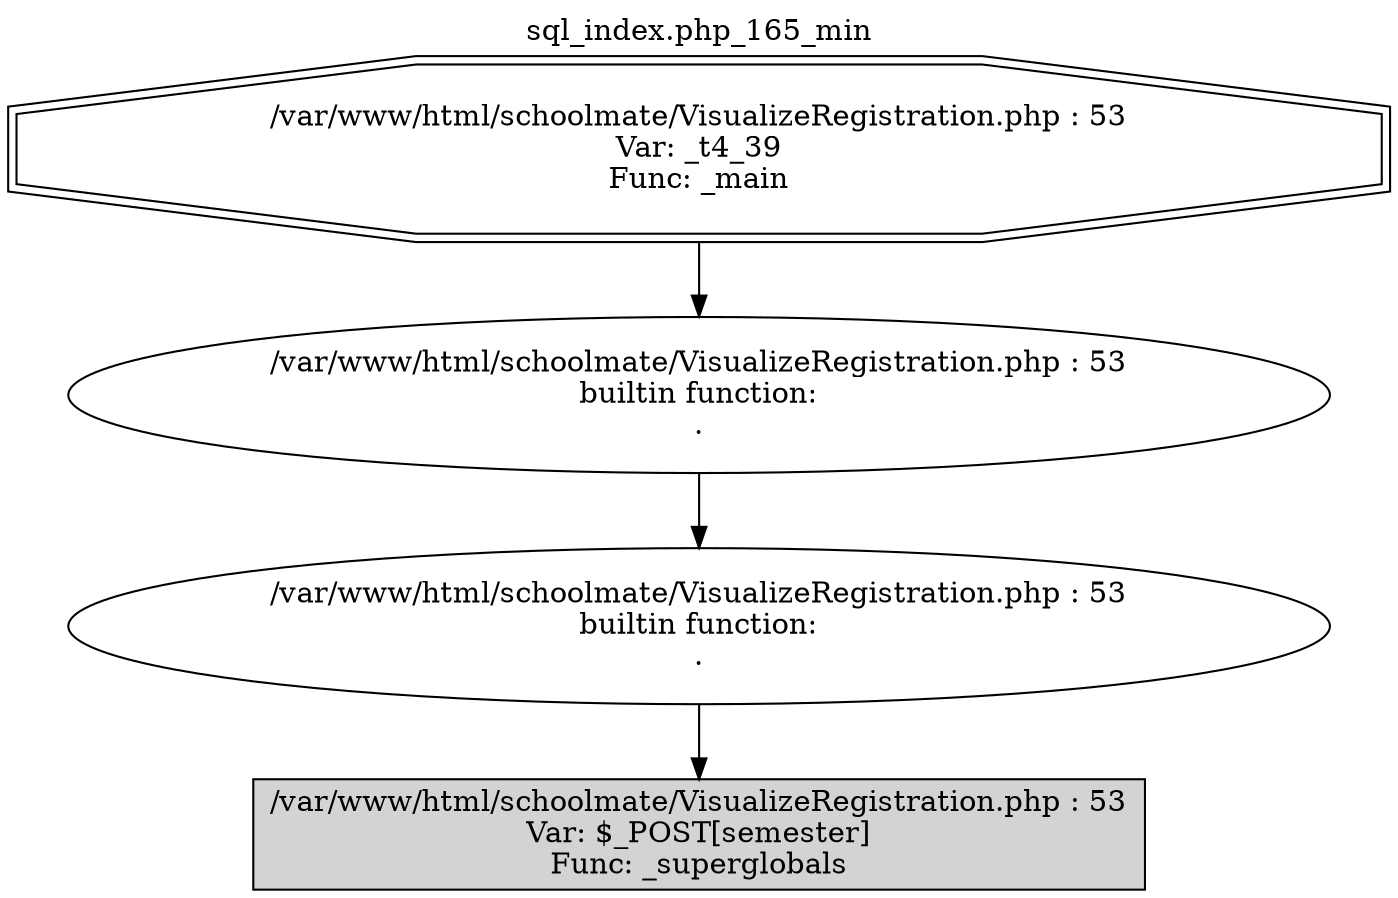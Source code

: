 digraph cfg {
  label="sql_index.php_165_min";
  labelloc=t;
  n1 [shape=doubleoctagon, label="/var/www/html/schoolmate/VisualizeRegistration.php : 53\nVar: _t4_39\nFunc: _main\n"];
  n2 [shape=ellipse, label="/var/www/html/schoolmate/VisualizeRegistration.php : 53\nbuiltin function:\n.\n"];
  n3 [shape=ellipse, label="/var/www/html/schoolmate/VisualizeRegistration.php : 53\nbuiltin function:\n.\n"];
  n4 [shape=box, label="/var/www/html/schoolmate/VisualizeRegistration.php : 53\nVar: $_POST[semester]\nFunc: _superglobals\n",style=filled];
  n1 -> n2;
  n2 -> n3;
  n3 -> n4;
}
